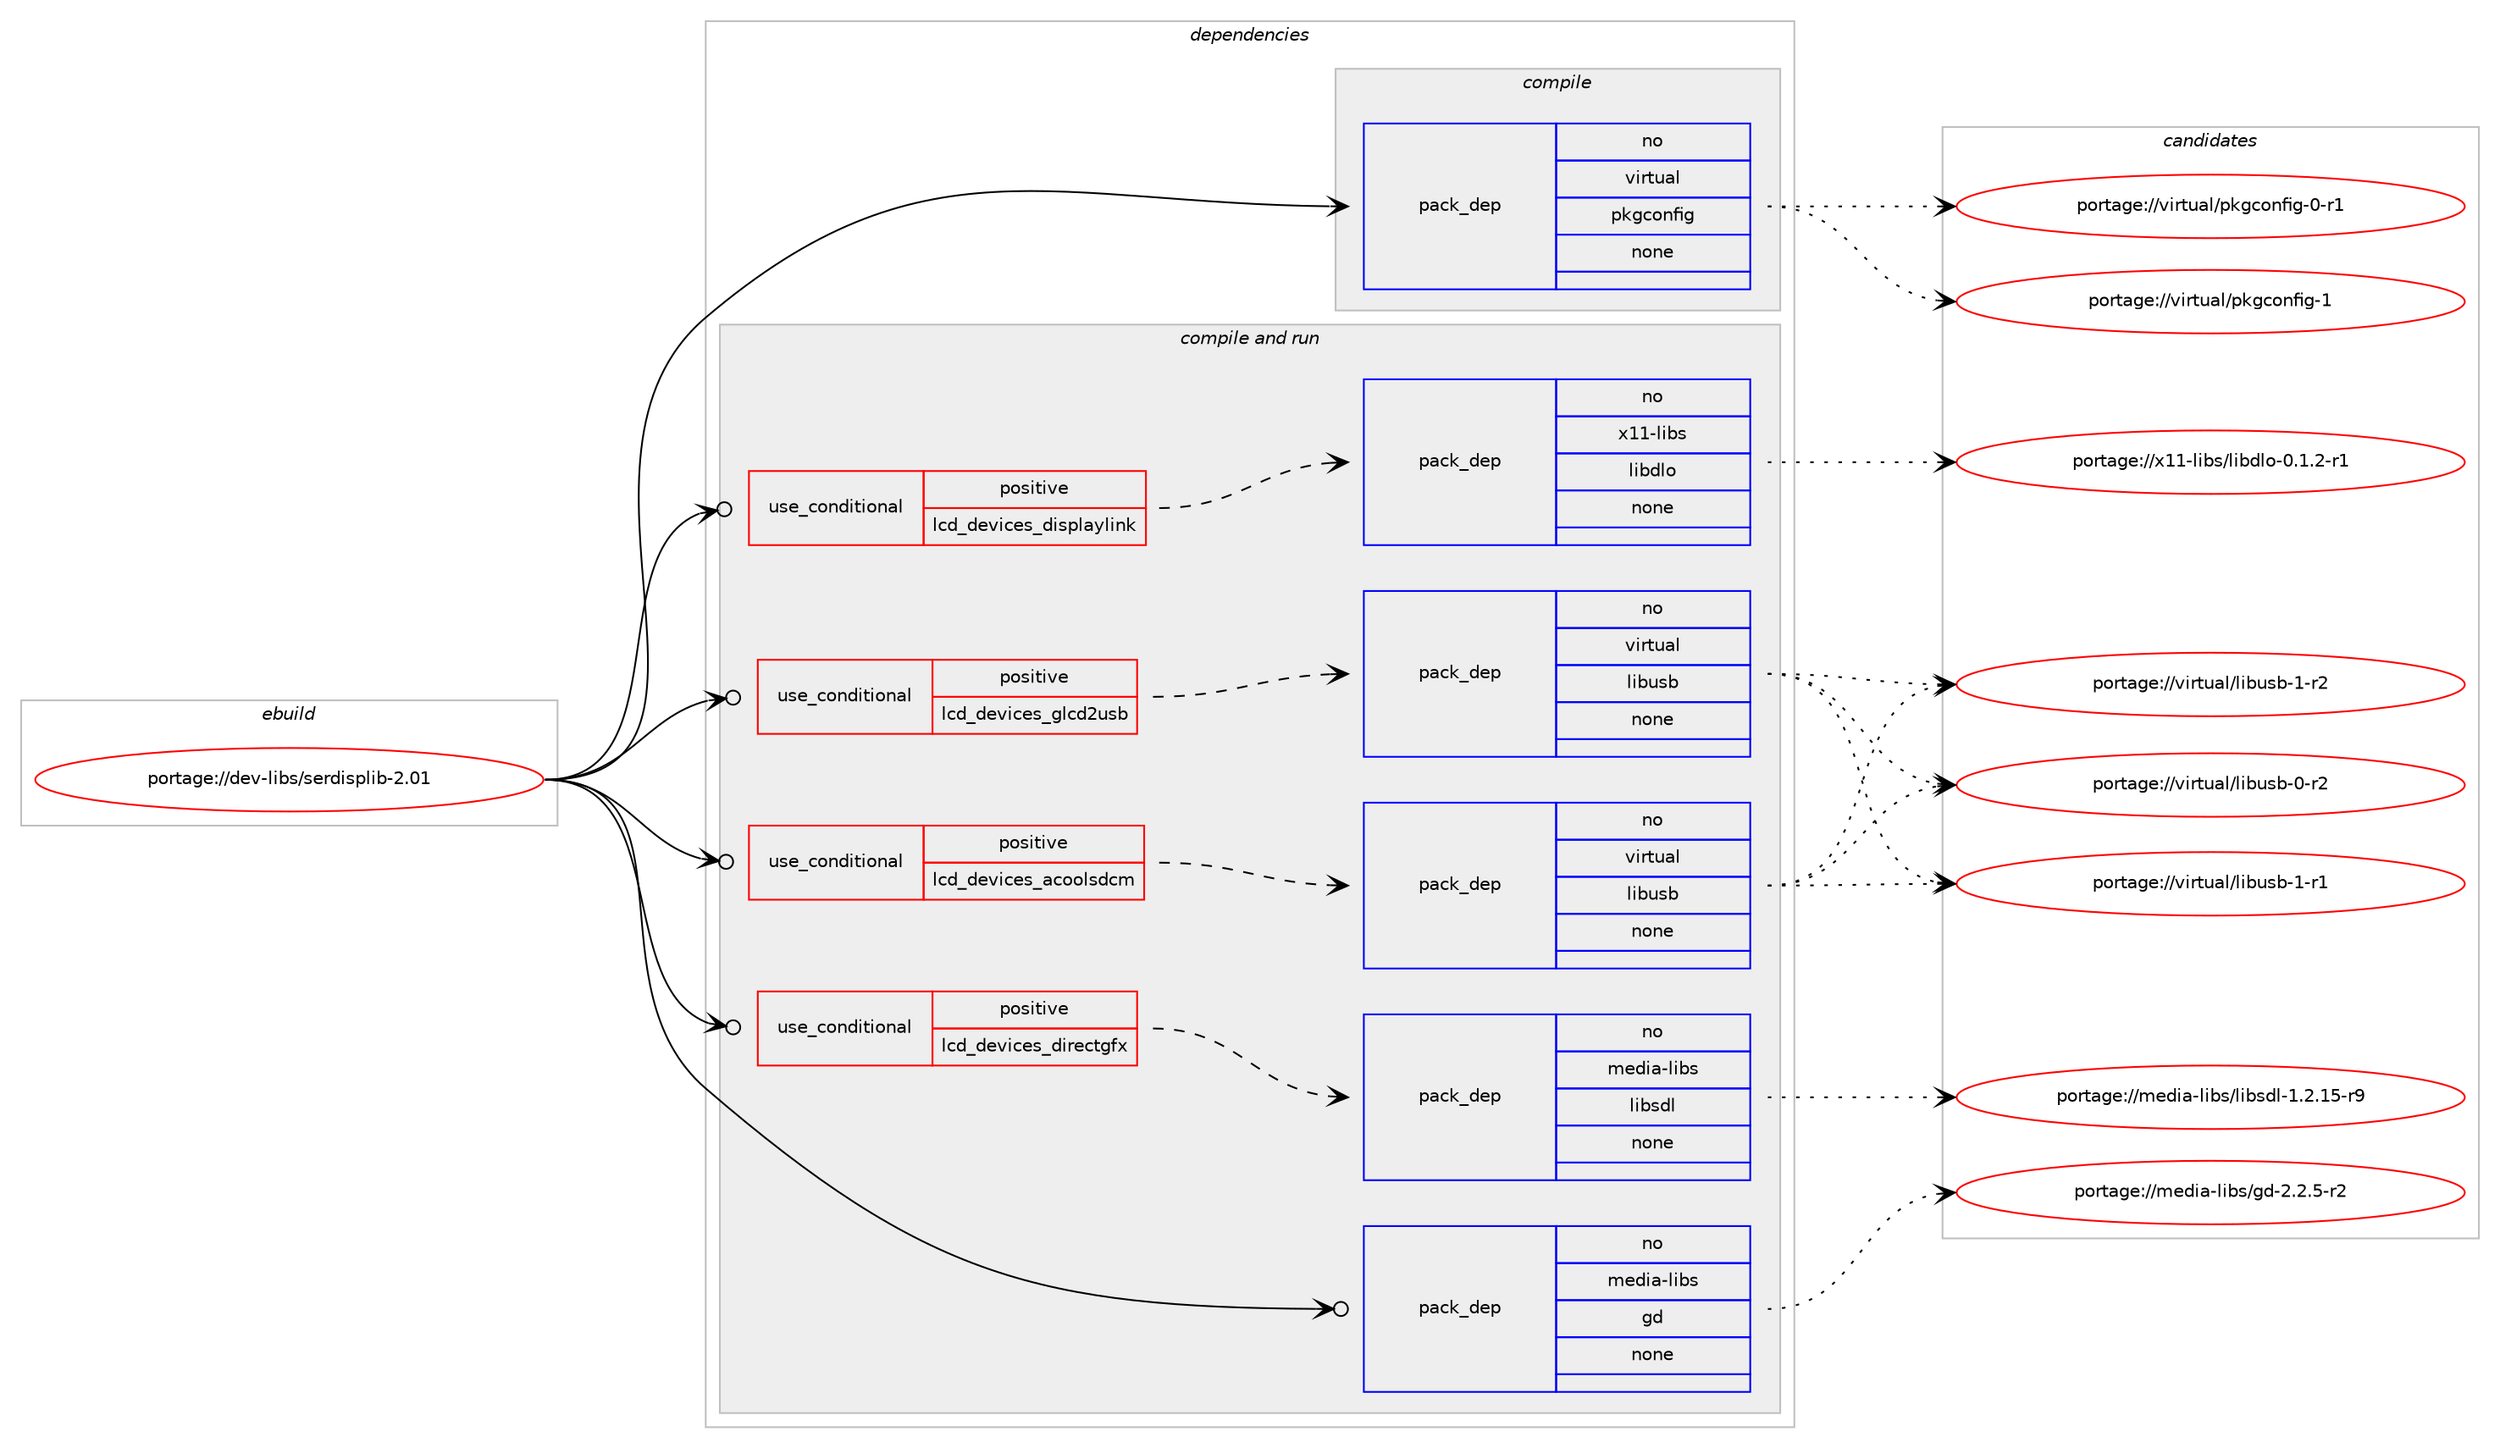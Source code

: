 digraph prolog {

# *************
# Graph options
# *************

newrank=true;
concentrate=true;
compound=true;
graph [rankdir=LR,fontname=Helvetica,fontsize=10,ranksep=1.5];#, ranksep=2.5, nodesep=0.2];
edge  [arrowhead=vee];
node  [fontname=Helvetica,fontsize=10];

# **********
# The ebuild
# **********

subgraph cluster_leftcol {
color=gray;
rank=same;
label=<<i>ebuild</i>>;
id [label="portage://dev-libs/serdisplib-2.01", color=red, width=4, href="../dev-libs/serdisplib-2.01.svg"];
}

# ****************
# The dependencies
# ****************

subgraph cluster_midcol {
color=gray;
label=<<i>dependencies</i>>;
subgraph cluster_compile {
fillcolor="#eeeeee";
style=filled;
label=<<i>compile</i>>;
subgraph pack78959 {
dependency103895 [label=<<TABLE BORDER="0" CELLBORDER="1" CELLSPACING="0" CELLPADDING="4" WIDTH="220"><TR><TD ROWSPAN="6" CELLPADDING="30">pack_dep</TD></TR><TR><TD WIDTH="110">no</TD></TR><TR><TD>virtual</TD></TR><TR><TD>pkgconfig</TD></TR><TR><TD>none</TD></TR><TR><TD></TD></TR></TABLE>>, shape=none, color=blue];
}
id:e -> dependency103895:w [weight=20,style="solid",arrowhead="vee"];
}
subgraph cluster_compileandrun {
fillcolor="#eeeeee";
style=filled;
label=<<i>compile and run</i>>;
subgraph cond21826 {
dependency103896 [label=<<TABLE BORDER="0" CELLBORDER="1" CELLSPACING="0" CELLPADDING="4"><TR><TD ROWSPAN="3" CELLPADDING="10">use_conditional</TD></TR><TR><TD>positive</TD></TR><TR><TD>lcd_devices_acoolsdcm</TD></TR></TABLE>>, shape=none, color=red];
subgraph pack78960 {
dependency103897 [label=<<TABLE BORDER="0" CELLBORDER="1" CELLSPACING="0" CELLPADDING="4" WIDTH="220"><TR><TD ROWSPAN="6" CELLPADDING="30">pack_dep</TD></TR><TR><TD WIDTH="110">no</TD></TR><TR><TD>virtual</TD></TR><TR><TD>libusb</TD></TR><TR><TD>none</TD></TR><TR><TD></TD></TR></TABLE>>, shape=none, color=blue];
}
dependency103896:e -> dependency103897:w [weight=20,style="dashed",arrowhead="vee"];
}
id:e -> dependency103896:w [weight=20,style="solid",arrowhead="odotvee"];
subgraph cond21827 {
dependency103898 [label=<<TABLE BORDER="0" CELLBORDER="1" CELLSPACING="0" CELLPADDING="4"><TR><TD ROWSPAN="3" CELLPADDING="10">use_conditional</TD></TR><TR><TD>positive</TD></TR><TR><TD>lcd_devices_directgfx</TD></TR></TABLE>>, shape=none, color=red];
subgraph pack78961 {
dependency103899 [label=<<TABLE BORDER="0" CELLBORDER="1" CELLSPACING="0" CELLPADDING="4" WIDTH="220"><TR><TD ROWSPAN="6" CELLPADDING="30">pack_dep</TD></TR><TR><TD WIDTH="110">no</TD></TR><TR><TD>media-libs</TD></TR><TR><TD>libsdl</TD></TR><TR><TD>none</TD></TR><TR><TD></TD></TR></TABLE>>, shape=none, color=blue];
}
dependency103898:e -> dependency103899:w [weight=20,style="dashed",arrowhead="vee"];
}
id:e -> dependency103898:w [weight=20,style="solid",arrowhead="odotvee"];
subgraph cond21828 {
dependency103900 [label=<<TABLE BORDER="0" CELLBORDER="1" CELLSPACING="0" CELLPADDING="4"><TR><TD ROWSPAN="3" CELLPADDING="10">use_conditional</TD></TR><TR><TD>positive</TD></TR><TR><TD>lcd_devices_displaylink</TD></TR></TABLE>>, shape=none, color=red];
subgraph pack78962 {
dependency103901 [label=<<TABLE BORDER="0" CELLBORDER="1" CELLSPACING="0" CELLPADDING="4" WIDTH="220"><TR><TD ROWSPAN="6" CELLPADDING="30">pack_dep</TD></TR><TR><TD WIDTH="110">no</TD></TR><TR><TD>x11-libs</TD></TR><TR><TD>libdlo</TD></TR><TR><TD>none</TD></TR><TR><TD></TD></TR></TABLE>>, shape=none, color=blue];
}
dependency103900:e -> dependency103901:w [weight=20,style="dashed",arrowhead="vee"];
}
id:e -> dependency103900:w [weight=20,style="solid",arrowhead="odotvee"];
subgraph cond21829 {
dependency103902 [label=<<TABLE BORDER="0" CELLBORDER="1" CELLSPACING="0" CELLPADDING="4"><TR><TD ROWSPAN="3" CELLPADDING="10">use_conditional</TD></TR><TR><TD>positive</TD></TR><TR><TD>lcd_devices_glcd2usb</TD></TR></TABLE>>, shape=none, color=red];
subgraph pack78963 {
dependency103903 [label=<<TABLE BORDER="0" CELLBORDER="1" CELLSPACING="0" CELLPADDING="4" WIDTH="220"><TR><TD ROWSPAN="6" CELLPADDING="30">pack_dep</TD></TR><TR><TD WIDTH="110">no</TD></TR><TR><TD>virtual</TD></TR><TR><TD>libusb</TD></TR><TR><TD>none</TD></TR><TR><TD></TD></TR></TABLE>>, shape=none, color=blue];
}
dependency103902:e -> dependency103903:w [weight=20,style="dashed",arrowhead="vee"];
}
id:e -> dependency103902:w [weight=20,style="solid",arrowhead="odotvee"];
subgraph pack78964 {
dependency103904 [label=<<TABLE BORDER="0" CELLBORDER="1" CELLSPACING="0" CELLPADDING="4" WIDTH="220"><TR><TD ROWSPAN="6" CELLPADDING="30">pack_dep</TD></TR><TR><TD WIDTH="110">no</TD></TR><TR><TD>media-libs</TD></TR><TR><TD>gd</TD></TR><TR><TD>none</TD></TR><TR><TD></TD></TR></TABLE>>, shape=none, color=blue];
}
id:e -> dependency103904:w [weight=20,style="solid",arrowhead="odotvee"];
}
subgraph cluster_run {
fillcolor="#eeeeee";
style=filled;
label=<<i>run</i>>;
}
}

# **************
# The candidates
# **************

subgraph cluster_choices {
rank=same;
color=gray;
label=<<i>candidates</i>>;

subgraph choice78959 {
color=black;
nodesep=1;
choiceportage11810511411611797108471121071039911111010210510345484511449 [label="portage://virtual/pkgconfig-0-r1", color=red, width=4,href="../virtual/pkgconfig-0-r1.svg"];
choiceportage1181051141161179710847112107103991111101021051034549 [label="portage://virtual/pkgconfig-1", color=red, width=4,href="../virtual/pkgconfig-1.svg"];
dependency103895:e -> choiceportage11810511411611797108471121071039911111010210510345484511449:w [style=dotted,weight="100"];
dependency103895:e -> choiceportage1181051141161179710847112107103991111101021051034549:w [style=dotted,weight="100"];
}
subgraph choice78960 {
color=black;
nodesep=1;
choiceportage1181051141161179710847108105981171159845484511450 [label="portage://virtual/libusb-0-r2", color=red, width=4,href="../virtual/libusb-0-r2.svg"];
choiceportage1181051141161179710847108105981171159845494511449 [label="portage://virtual/libusb-1-r1", color=red, width=4,href="../virtual/libusb-1-r1.svg"];
choiceportage1181051141161179710847108105981171159845494511450 [label="portage://virtual/libusb-1-r2", color=red, width=4,href="../virtual/libusb-1-r2.svg"];
dependency103897:e -> choiceportage1181051141161179710847108105981171159845484511450:w [style=dotted,weight="100"];
dependency103897:e -> choiceportage1181051141161179710847108105981171159845494511449:w [style=dotted,weight="100"];
dependency103897:e -> choiceportage1181051141161179710847108105981171159845494511450:w [style=dotted,weight="100"];
}
subgraph choice78961 {
color=black;
nodesep=1;
choiceportage1091011001059745108105981154710810598115100108454946504649534511457 [label="portage://media-libs/libsdl-1.2.15-r9", color=red, width=4,href="../media-libs/libsdl-1.2.15-r9.svg"];
dependency103899:e -> choiceportage1091011001059745108105981154710810598115100108454946504649534511457:w [style=dotted,weight="100"];
}
subgraph choice78962 {
color=black;
nodesep=1;
choiceportage1204949451081059811547108105981001081114548464946504511449 [label="portage://x11-libs/libdlo-0.1.2-r1", color=red, width=4,href="../x11-libs/libdlo-0.1.2-r1.svg"];
dependency103901:e -> choiceportage1204949451081059811547108105981001081114548464946504511449:w [style=dotted,weight="100"];
}
subgraph choice78963 {
color=black;
nodesep=1;
choiceportage1181051141161179710847108105981171159845484511450 [label="portage://virtual/libusb-0-r2", color=red, width=4,href="../virtual/libusb-0-r2.svg"];
choiceportage1181051141161179710847108105981171159845494511449 [label="portage://virtual/libusb-1-r1", color=red, width=4,href="../virtual/libusb-1-r1.svg"];
choiceportage1181051141161179710847108105981171159845494511450 [label="portage://virtual/libusb-1-r2", color=red, width=4,href="../virtual/libusb-1-r2.svg"];
dependency103903:e -> choiceportage1181051141161179710847108105981171159845484511450:w [style=dotted,weight="100"];
dependency103903:e -> choiceportage1181051141161179710847108105981171159845494511449:w [style=dotted,weight="100"];
dependency103903:e -> choiceportage1181051141161179710847108105981171159845494511450:w [style=dotted,weight="100"];
}
subgraph choice78964 {
color=black;
nodesep=1;
choiceportage109101100105974510810598115471031004550465046534511450 [label="portage://media-libs/gd-2.2.5-r2", color=red, width=4,href="../media-libs/gd-2.2.5-r2.svg"];
dependency103904:e -> choiceportage109101100105974510810598115471031004550465046534511450:w [style=dotted,weight="100"];
}
}

}
